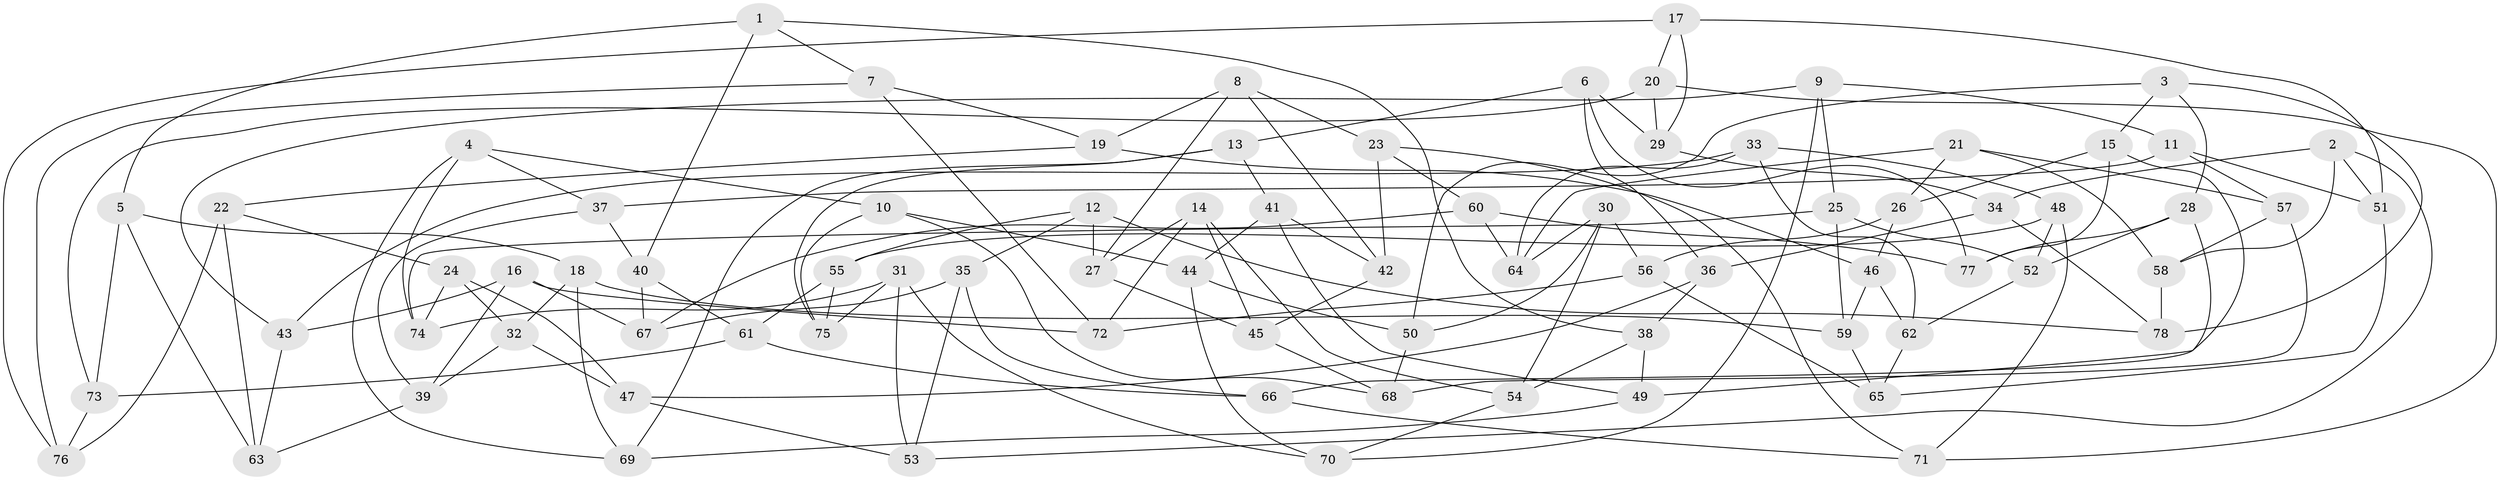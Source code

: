 // Generated by graph-tools (version 1.1) at 2025/26/03/09/25 03:26:56]
// undirected, 78 vertices, 156 edges
graph export_dot {
graph [start="1"]
  node [color=gray90,style=filled];
  1;
  2;
  3;
  4;
  5;
  6;
  7;
  8;
  9;
  10;
  11;
  12;
  13;
  14;
  15;
  16;
  17;
  18;
  19;
  20;
  21;
  22;
  23;
  24;
  25;
  26;
  27;
  28;
  29;
  30;
  31;
  32;
  33;
  34;
  35;
  36;
  37;
  38;
  39;
  40;
  41;
  42;
  43;
  44;
  45;
  46;
  47;
  48;
  49;
  50;
  51;
  52;
  53;
  54;
  55;
  56;
  57;
  58;
  59;
  60;
  61;
  62;
  63;
  64;
  65;
  66;
  67;
  68;
  69;
  70;
  71;
  72;
  73;
  74;
  75;
  76;
  77;
  78;
  1 -- 7;
  1 -- 40;
  1 -- 5;
  1 -- 38;
  2 -- 34;
  2 -- 53;
  2 -- 58;
  2 -- 51;
  3 -- 78;
  3 -- 50;
  3 -- 28;
  3 -- 15;
  4 -- 69;
  4 -- 37;
  4 -- 10;
  4 -- 74;
  5 -- 18;
  5 -- 73;
  5 -- 63;
  6 -- 29;
  6 -- 36;
  6 -- 13;
  6 -- 77;
  7 -- 19;
  7 -- 72;
  7 -- 76;
  8 -- 42;
  8 -- 27;
  8 -- 19;
  8 -- 23;
  9 -- 70;
  9 -- 25;
  9 -- 11;
  9 -- 43;
  10 -- 44;
  10 -- 75;
  10 -- 68;
  11 -- 57;
  11 -- 37;
  11 -- 51;
  12 -- 35;
  12 -- 27;
  12 -- 78;
  12 -- 55;
  13 -- 75;
  13 -- 41;
  13 -- 69;
  14 -- 27;
  14 -- 45;
  14 -- 72;
  14 -- 54;
  15 -- 26;
  15 -- 77;
  15 -- 66;
  16 -- 72;
  16 -- 67;
  16 -- 43;
  16 -- 39;
  17 -- 51;
  17 -- 76;
  17 -- 20;
  17 -- 29;
  18 -- 69;
  18 -- 59;
  18 -- 32;
  19 -- 46;
  19 -- 22;
  20 -- 71;
  20 -- 29;
  20 -- 73;
  21 -- 57;
  21 -- 58;
  21 -- 64;
  21 -- 26;
  22 -- 63;
  22 -- 24;
  22 -- 76;
  23 -- 42;
  23 -- 71;
  23 -- 60;
  24 -- 74;
  24 -- 47;
  24 -- 32;
  25 -- 74;
  25 -- 59;
  25 -- 52;
  26 -- 46;
  26 -- 56;
  27 -- 45;
  28 -- 77;
  28 -- 49;
  28 -- 52;
  29 -- 34;
  30 -- 54;
  30 -- 64;
  30 -- 56;
  30 -- 50;
  31 -- 70;
  31 -- 74;
  31 -- 75;
  31 -- 53;
  32 -- 47;
  32 -- 39;
  33 -- 43;
  33 -- 62;
  33 -- 48;
  33 -- 64;
  34 -- 36;
  34 -- 78;
  35 -- 67;
  35 -- 53;
  35 -- 66;
  36 -- 47;
  36 -- 38;
  37 -- 40;
  37 -- 39;
  38 -- 54;
  38 -- 49;
  39 -- 63;
  40 -- 61;
  40 -- 67;
  41 -- 42;
  41 -- 49;
  41 -- 44;
  42 -- 45;
  43 -- 63;
  44 -- 50;
  44 -- 70;
  45 -- 68;
  46 -- 62;
  46 -- 59;
  47 -- 53;
  48 -- 55;
  48 -- 71;
  48 -- 52;
  49 -- 69;
  50 -- 68;
  51 -- 65;
  52 -- 62;
  54 -- 70;
  55 -- 75;
  55 -- 61;
  56 -- 72;
  56 -- 65;
  57 -- 58;
  57 -- 68;
  58 -- 78;
  59 -- 65;
  60 -- 77;
  60 -- 67;
  60 -- 64;
  61 -- 66;
  61 -- 73;
  62 -- 65;
  66 -- 71;
  73 -- 76;
}
